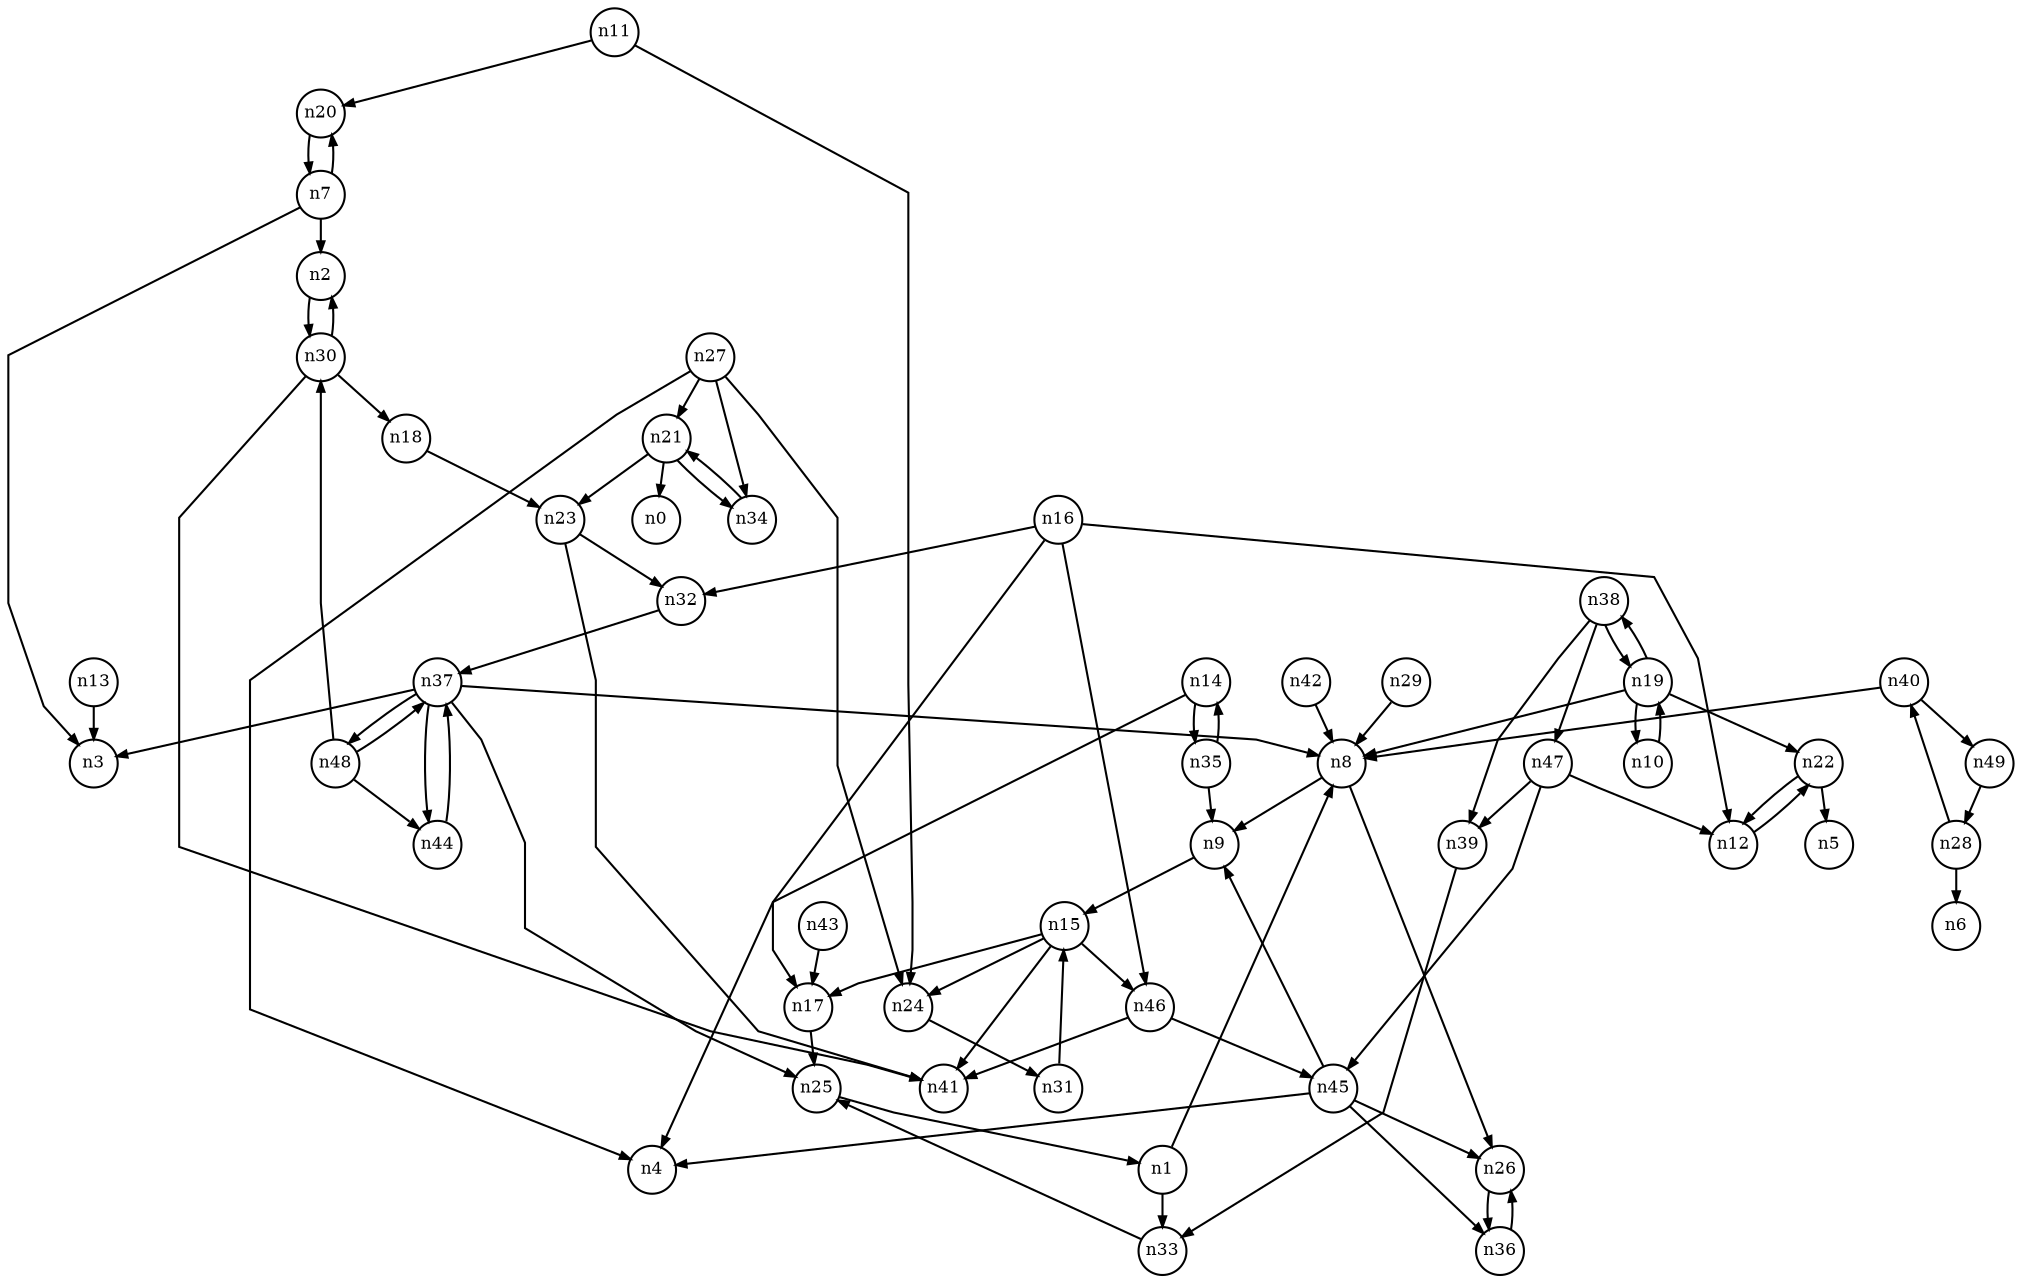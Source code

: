 digraph G{
splines=polyline;
ranksep=0.22;
nodesep=0.22;
nodesize=0.16;
fontsize=8
edge [arrowsize=0.5]
node [fontsize=8 shape=circle width=0.32 fixedsize=shape];

n8 -> n9
n8 -> n26
n1 -> n8
n1 -> n33
n33 -> n25
n2 -> n30
n7 -> n2
n7 -> n3
n7 -> n20
n20 -> n7
n9 -> n15
n26 -> n36
n11 -> n20
n11 -> n24
n24 -> n31
n13 -> n3
n14 -> n4
n14 -> n35
n35 -> n9
n35 -> n14
n17 -> n25
n15 -> n17
n15 -> n24
n15 -> n41
n15 -> n46
n46 -> n41
n46 -> n45
n12 -> n22
n16 -> n12
n16 -> n17
n16 -> n32
n16 -> n46
n32 -> n37
n25 -> n1
n23 -> n32
n23 -> n41
n18 -> n23
n19 -> n8
n19 -> n10
n19 -> n22
n19 -> n38
n10 -> n19
n22 -> n5
n22 -> n12
n21 -> n0
n21 -> n23
n21 -> n34
n34 -> n21
n31 -> n15
n27 -> n4
n27 -> n21
n27 -> n24
n27 -> n34
n28 -> n6
n28 -> n40
n29 -> n8
n30 -> n2
n30 -> n18
n30 -> n41
n36 -> n26
n37 -> n3
n37 -> n8
n37 -> n25
n37 -> n44
n37 -> n48
n44 -> n37
n48 -> n30
n48 -> n44
n48 -> n37
n38 -> n19
n38 -> n39
n38 -> n47
n39 -> n33
n47 -> n12
n47 -> n39
n47 -> n45
n40 -> n8
n40 -> n49
n49 -> n28
n42 -> n8
n43 -> n17
n45 -> n4
n45 -> n9
n45 -> n26
n45 -> n36
}
